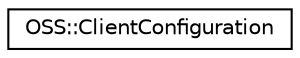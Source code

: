 digraph "类继承关系图"
{
  edge [fontname="Helvetica",fontsize="10",labelfontname="Helvetica",labelfontsize="10"];
  node [fontname="Helvetica",fontsize="10",shape=record];
  rankdir="LR";
  Node1 [label="OSS::ClientConfiguration",height=0.2,width=0.4,color="black", fillcolor="white", style="filled",URL="$class_o_s_s_1_1_client_configuration.html"];
}
